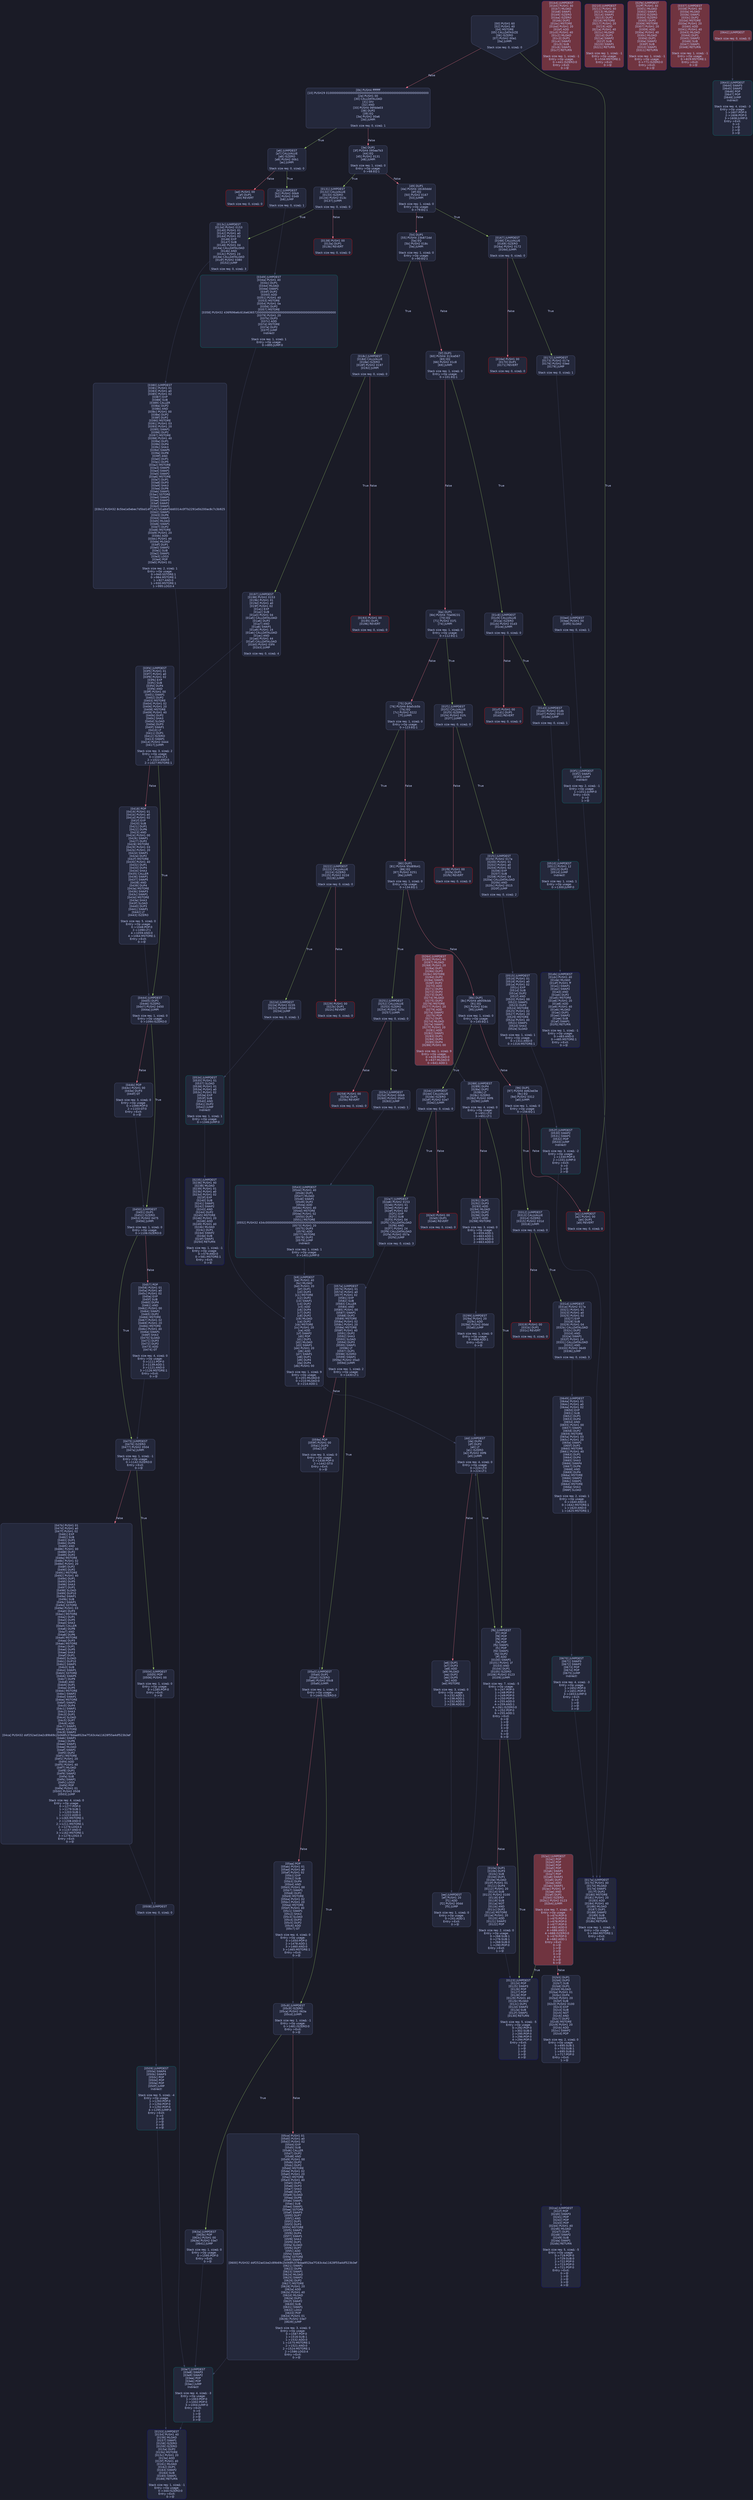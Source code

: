 digraph G {
    node [shape=box, style="filled, rounded", color="#565f89", fontcolor="#c0caf5", fontname="Helvetica", fillcolor="#24283b"];
    edge [color="#414868", fontcolor="#c0caf5", fontname="Helvetica"];
    bgcolor="#1a1b26";
    0 [ label = "[00] PUSH1 60
[02] PUSH1 40
[04] MSTORE
[05] CALLDATASIZE
[06] ISZERO
[07] PUSH2 00a1
[0a] JUMPI

Stack size req: 0, sizeΔ: 0
" shape = invhouse]
    1 [ label = "[0b] PUSH4 ffffffff
[10] PUSH29 0100000000000000000000000000000000000000000000000000000000
[2e] PUSH1 00
[30] CALLDATALOAD
[31] DIV
[32] AND
[33] PUSH4 06fdde03
[38] DUP2
[39] EQ
[3a] PUSH2 00a6
[3d] JUMPI

Stack size req: 0, sizeΔ: 1
"]
    2 [ label = "[3e] DUP1
[3f] PUSH4 095ea7b3
[44] EQ
[45] PUSH2 0131
[48] JUMPI

Stack size req: 1, sizeΔ: 0
Entry->Op usage:
	0->68:EQ:1
"]
    3 [ label = "[49] DUP1
[4a] PUSH4 18160ddd
[4f] EQ
[50] PUSH2 0167
[53] JUMPI

Stack size req: 1, sizeΔ: 0
Entry->Op usage:
	0->79:EQ:1
"]
    4 [ label = "[54] DUP1
[55] PUSH4 23b872dd
[5a] EQ
[5b] PUSH2 018c
[5e] JUMPI

Stack size req: 1, sizeΔ: 0
Entry->Op usage:
	0->90:EQ:1
"]
    5 [ label = "[5f] DUP1
[60] PUSH4 313ce567
[65] EQ
[66] PUSH2 01c8
[69] JUMPI

Stack size req: 1, sizeΔ: 0
Entry->Op usage:
	0->101:EQ:1
"]
    6 [ label = "[6a] DUP1
[6b] PUSH4 70a08231
[70] EQ
[71] PUSH2 01f1
[74] JUMPI

Stack size req: 1, sizeΔ: 0
Entry->Op usage:
	0->112:EQ:1
"]
    7 [ label = "[75] DUP1
[76] PUSH4 8da5cb5b
[7b] EQ
[7c] PUSH2 0222
[7f] JUMPI

Stack size req: 1, sizeΔ: 0
Entry->Op usage:
	0->123:EQ:1
"]
    8 [ label = "[80] DUP1
[81] PUSH4 95d89b41
[86] EQ
[87] PUSH2 0251
[8a] JUMPI

Stack size req: 1, sizeΔ: 0
Entry->Op usage:
	0->134:EQ:1
"]
    9 [ label = "[8b] DUP1
[8c] PUSH4 a9059cbb
[91] EQ
[92] PUSH2 02dc
[95] JUMPI

Stack size req: 1, sizeΔ: 0
Entry->Op usage:
	0->145:EQ:1
"]
    10 [ label = "[96] DUP1
[97] PUSH4 dd62ed3e
[9c] EQ
[9d] PUSH2 0312
[a0] JUMPI

Stack size req: 1, sizeΔ: 0
Entry->Op usage:
	0->156:EQ:1
"]
    11 [ label = "[a1] JUMPDEST
[a2] PUSH1 00
[a4] DUP1
[a5] REVERT

Stack size req: 0, sizeΔ: 0
" color = "red"]
    12 [ label = "[a6] JUMPDEST
[a7] CALLVALUE
[a8] ISZERO
[a9] PUSH2 00b1
[ac] JUMPI

Stack size req: 0, sizeΔ: 0
"]
    13 [ label = "[ad] PUSH1 00
[af] DUP1
[b0] REVERT

Stack size req: 0, sizeΔ: 0
" color = "red"]
    14 [ label = "[b1] JUMPDEST
[b2] PUSH2 00b9
[b5] PUSH2 0349
[b8] JUMP

Stack size req: 0, sizeΔ: 1
"]
    15 [ label = "[b9] JUMPDEST
[ba] PUSH1 40
[bc] MLOAD
[bd] PUSH1 20
[bf] DUP1
[c0] DUP3
[c1] MSTORE
[c2] DUP2
[c3] SWAP1
[c4] DUP2
[c5] ADD
[c6] DUP4
[c7] DUP2
[c8] DUP2
[c9] MLOAD
[ca] DUP2
[cb] MSTORE
[cc] PUSH1 20
[ce] ADD
[cf] SWAP2
[d0] POP
[d1] DUP1
[d2] MLOAD
[d3] SWAP1
[d4] PUSH1 20
[d6] ADD
[d7] SWAP1
[d8] DUP1
[d9] DUP4
[da] DUP4
[db] PUSH1 00

Stack size req: 1, sizeΔ: 9
Entry->Op usage:
	0->201:MLOAD:0
	0->210:MLOAD:0
	0->214:ADD:1
"]
    16 [ label = "[dd] JUMPDEST
[de] DUP4
[df] DUP2
[e0] LT
[e1] ISZERO
[e2] PUSH2 00f6
[e5] JUMPI

Stack size req: 4, sizeΔ: 0
Entry->Op usage:
	0->224:LT:0
	3->224:LT:1
"]
    17 [ label = "[e6] DUP1
[e7] DUP3
[e8] ADD
[e9] MLOAD
[ea] DUP2
[eb] DUP5
[ec] ADD
[ed] MSTORE

Stack size req: 3, sizeΔ: 0
Entry->Op usage:
	0->232:ADD:1
	0->236:ADD:1
	1->232:ADD:0
	2->236:ADD:0
"]
    18 [ label = "[ee] JUMPDEST
[ef] PUSH1 20
[f1] ADD
[f2] PUSH2 00dd
[f5] JUMP

Stack size req: 1, sizeΔ: 0
Entry->Op usage:
	0->241:ADD:1
Entry->Exit:
	0->😵
"]
    19 [ label = "[f6] JUMPDEST
[f7] POP
[f8] POP
[f9] POP
[fa] POP
[fb] SWAP1
[fc] POP
[fd] SWAP1
[fe] DUP2
[ff] ADD
[0100] SWAP1
[0101] PUSH1 1f
[0103] AND
[0104] DUP1
[0105] ISZERO
[0106] PUSH2 0123
[0109] JUMPI

Stack size req: 7, sizeΔ: -5
Entry->Op usage:
	0->247:POP:0
	1->248:POP:0
	2->249:POP:0
	3->250:POP:0
	4->255:ADD:0
	4->259:AND:1
	4->261:ISZERO:0
	5->252:POP:0
	6->255:ADD:1
Entry->Exit:
	0->😵
	1->😵
	2->😵
	3->😵
	4->0
	5->😵
	6->😵
"]
    20 [ label = "[010a] DUP1
[010b] DUP3
[010c] SUB
[010d] DUP1
[010e] MLOAD
[010f] PUSH1 01
[0111] DUP4
[0112] PUSH1 20
[0114] SUB
[0115] PUSH2 0100
[0118] EXP
[0119] SUB
[011a] NOT
[011b] AND
[011c] DUP2
[011d] MSTORE
[011e] PUSH1 20
[0120] ADD
[0121] SWAP2
[0122] POP

Stack size req: 2, sizeΔ: 0
Entry->Op usage:
	0->268:SUB:1
	0->276:SUB:1
	1->268:SUB:0
	1->290:POP:0
Entry->Exit:
	1->😵
"]
    21 [ label = "[0123] JUMPDEST
[0124] POP
[0125] SWAP3
[0126] POP
[0127] POP
[0128] POP
[0129] PUSH1 40
[012b] MLOAD
[012c] DUP1
[012d] SWAP2
[012e] SUB
[012f] SWAP1
[0130] RETURN

Stack size req: 5, sizeΔ: -5
Entry->Op usage:
	0->292:POP:0
	1->302:SUB:0
	2->295:POP:0
	3->296:POP:0
	4->294:POP:0
Entry->Exit:
	0->😵
	1->😵
	2->😵
	3->😵
	4->😵
" color = "darkblue"]
    22 [ label = "[0131] JUMPDEST
[0132] CALLVALUE
[0133] ISZERO
[0134] PUSH2 013c
[0137] JUMPI

Stack size req: 0, sizeΔ: 0
"]
    23 [ label = "[0138] PUSH1 00
[013a] DUP1
[013b] REVERT

Stack size req: 0, sizeΔ: 0
" color = "red"]
    24 [ label = "[013c] JUMPDEST
[013d] PUSH2 0153
[0140] PUSH1 01
[0142] PUSH1 a0
[0144] PUSH1 02
[0146] EXP
[0147] SUB
[0148] PUSH1 04
[014a] CALLDATALOAD
[014b] AND
[014c] PUSH1 24
[014e] CALLDATALOAD
[014f] PUSH2 0380
[0152] JUMP

Stack size req: 0, sizeΔ: 3
"]
    25 [ label = "[0153] JUMPDEST
[0154] PUSH1 40
[0156] MLOAD
[0157] SWAP1
[0158] ISZERO
[0159] ISZERO
[015a] DUP2
[015b] MSTORE
[015c] PUSH1 20
[015e] ADD
[015f] PUSH1 40
[0161] MLOAD
[0162] DUP1
[0163] SWAP2
[0164] SUB
[0165] SWAP1
[0166] RETURN

Stack size req: 1, sizeΔ: -1
Entry->Op usage:
	0->344:ISZERO:0
Entry->Exit:
	0->😵
" color = "darkblue"]
    26 [ label = "[0167] JUMPDEST
[0168] CALLVALUE
[0169] ISZERO
[016a] PUSH2 0172
[016d] JUMPI

Stack size req: 0, sizeΔ: 0
"]
    27 [ label = "[016e] PUSH1 00
[0170] DUP1
[0171] REVERT

Stack size req: 0, sizeΔ: 0
" color = "red"]
    28 [ label = "[0172] JUMPDEST
[0173] PUSH2 017a
[0176] PUSH2 03ed
[0179] JUMP

Stack size req: 0, sizeΔ: 1
"]
    29 [ label = "[017a] JUMPDEST
[017b] PUSH1 40
[017d] MLOAD
[017e] SWAP1
[017f] DUP2
[0180] MSTORE
[0181] PUSH1 20
[0183] ADD
[0184] PUSH1 40
[0186] MLOAD
[0187] DUP1
[0188] SWAP2
[0189] SUB
[018a] SWAP1
[018b] RETURN

Stack size req: 1, sizeΔ: -1
Entry->Op usage:
	0->384:MSTORE:1
Entry->Exit:
	0->😵
" color = "darkblue"]
    30 [ label = "[018c] JUMPDEST
[018d] CALLVALUE
[018e] ISZERO
[018f] PUSH2 0197
[0192] JUMPI

Stack size req: 0, sizeΔ: 0
"]
    31 [ label = "[0193] PUSH1 00
[0195] DUP1
[0196] REVERT

Stack size req: 0, sizeΔ: 0
" color = "red"]
    32 [ label = "[0197] JUMPDEST
[0198] PUSH2 0153
[019b] PUSH1 01
[019d] PUSH1 a0
[019f] PUSH1 02
[01a1] EXP
[01a2] SUB
[01a3] PUSH1 04
[01a5] CALLDATALOAD
[01a6] DUP2
[01a7] AND
[01a8] SWAP1
[01a9] PUSH1 24
[01ab] CALLDATALOAD
[01ac] AND
[01ad] PUSH1 44
[01af] CALLDATALOAD
[01b0] PUSH2 03f4
[01b3] JUMP

Stack size req: 0, sizeΔ: 4
"]
    33 [ label = "[01b4] JUMPDEST
[01b5] PUSH1 40
[01b7] MLOAD
[01b8] SWAP1
[01b9] ISZERO
[01ba] ISZERO
[01bb] DUP2
[01bc] MSTORE
[01bd] PUSH1 20
[01bf] ADD
[01c0] PUSH1 40
[01c2] MLOAD
[01c3] DUP1
[01c4] SWAP2
[01c5] SUB
[01c6] SWAP1
[01c7] RETURN

Stack size req: 1, sizeΔ: -1
Entry->Op usage:
	0->441:ISZERO:0
Entry->Exit:
	0->😵
" color = "darkblue" fillcolor = "#703440"]
    34 [ label = "[01c8] JUMPDEST
[01c9] CALLVALUE
[01ca] ISZERO
[01cb] PUSH2 01d3
[01ce] JUMPI

Stack size req: 0, sizeΔ: 0
"]
    35 [ label = "[01cf] PUSH1 00
[01d1] DUP1
[01d2] REVERT

Stack size req: 0, sizeΔ: 0
" color = "red"]
    36 [ label = "[01d3] JUMPDEST
[01d4] PUSH2 01db
[01d7] PUSH2 0510
[01da] JUMP

Stack size req: 0, sizeΔ: 1
"]
    37 [ label = "[01db] JUMPDEST
[01dc] PUSH1 40
[01de] MLOAD
[01df] PUSH1 ff
[01e1] SWAP1
[01e2] SWAP2
[01e3] AND
[01e4] DUP2
[01e5] MSTORE
[01e6] PUSH1 20
[01e8] ADD
[01e9] PUSH1 40
[01eb] MLOAD
[01ec] DUP1
[01ed] SWAP2
[01ee] SUB
[01ef] SWAP1
[01f0] RETURN

Stack size req: 1, sizeΔ: -1
Entry->Op usage:
	0->483:AND:0
	0->485:MSTORE:1
Entry->Exit:
	0->😵
" color = "darkblue"]
    38 [ label = "[01f1] JUMPDEST
[01f2] CALLVALUE
[01f3] ISZERO
[01f4] PUSH2 01fc
[01f7] JUMPI

Stack size req: 0, sizeΔ: 0
"]
    39 [ label = "[01f8] PUSH1 00
[01fa] DUP1
[01fb] REVERT

Stack size req: 0, sizeΔ: 0
" color = "red"]
    40 [ label = "[01fc] JUMPDEST
[01fd] PUSH2 017a
[0200] PUSH1 01
[0202] PUSH1 a0
[0204] PUSH1 02
[0206] EXP
[0207] SUB
[0208] PUSH1 04
[020a] CALLDATALOAD
[020b] AND
[020c] PUSH2 0515
[020f] JUMP

Stack size req: 0, sizeΔ: 2
"]
    41 [ label = "[0210] JUMPDEST
[0211] PUSH1 40
[0213] MLOAD
[0214] SWAP1
[0215] DUP2
[0216] MSTORE
[0217] PUSH1 20
[0219] ADD
[021a] PUSH1 40
[021c] MLOAD
[021d] DUP1
[021e] SWAP2
[021f] SUB
[0220] SWAP1
[0221] RETURN

Stack size req: 1, sizeΔ: -1
Entry->Op usage:
	0->534:MSTORE:1
Entry->Exit:
	0->😵
" color = "darkblue" fillcolor = "#703440"]
    42 [ label = "[0222] JUMPDEST
[0223] CALLVALUE
[0224] ISZERO
[0225] PUSH2 022d
[0228] JUMPI

Stack size req: 0, sizeΔ: 0
"]
    43 [ label = "[0229] PUSH1 00
[022b] DUP1
[022c] REVERT

Stack size req: 0, sizeΔ: 0
" color = "red"]
    44 [ label = "[022d] JUMPDEST
[022e] PUSH2 0235
[0231] PUSH2 0534
[0234] JUMP

Stack size req: 0, sizeΔ: 1
"]
    45 [ label = "[0235] JUMPDEST
[0236] PUSH1 40
[0238] MLOAD
[0239] PUSH1 01
[023b] PUSH1 a0
[023d] PUSH1 02
[023f] EXP
[0240] SUB
[0241] SWAP1
[0242] SWAP2
[0243] AND
[0244] DUP2
[0245] MSTORE
[0246] PUSH1 20
[0248] ADD
[0249] PUSH1 40
[024b] MLOAD
[024c] DUP1
[024d] SWAP2
[024e] SUB
[024f] SWAP1
[0250] RETURN

Stack size req: 1, sizeΔ: -1
Entry->Op usage:
	0->579:AND:0
	0->581:MSTORE:1
Entry->Exit:
	0->😵
" color = "darkblue"]
    46 [ label = "[0251] JUMPDEST
[0252] CALLVALUE
[0253] ISZERO
[0254] PUSH2 025c
[0257] JUMPI

Stack size req: 0, sizeΔ: 0
"]
    47 [ label = "[0258] PUSH1 00
[025a] DUP1
[025b] REVERT

Stack size req: 0, sizeΔ: 0
" color = "red"]
    48 [ label = "[025c] JUMPDEST
[025d] PUSH2 00b9
[0260] PUSH2 0543
[0263] JUMP

Stack size req: 0, sizeΔ: 1
"]
    49 [ label = "[0264] JUMPDEST
[0265] PUSH1 40
[0267] MLOAD
[0268] PUSH1 20
[026a] DUP1
[026b] DUP3
[026c] MSTORE
[026d] DUP2
[026e] SWAP1
[026f] DUP2
[0270] ADD
[0271] DUP4
[0272] DUP2
[0273] DUP2
[0274] MLOAD
[0275] DUP2
[0276] MSTORE
[0277] PUSH1 20
[0279] ADD
[027a] SWAP2
[027b] POP
[027c] DUP1
[027d] MLOAD
[027e] SWAP1
[027f] PUSH1 20
[0281] ADD
[0282] SWAP1
[0283] DUP1
[0284] DUP4
[0285] DUP4
[0286] PUSH1 00

Stack size req: 1, sizeΔ: 9
Entry->Op usage:
	0->628:MLOAD:0
	0->637:MLOAD:0
	0->641:ADD:1
" fillcolor = "#703440"]
    50 [ label = "[0288] JUMPDEST
[0289] DUP4
[028a] DUP2
[028b] LT
[028c] ISZERO
[028d] PUSH2 00f6
[0290] JUMPI

Stack size req: 4, sizeΔ: 0
Entry->Op usage:
	0->651:LT:0
	3->651:LT:1
"]
    51 [ label = "[0291] DUP1
[0292] DUP3
[0293] ADD
[0294] MLOAD
[0295] DUP2
[0296] DUP5
[0297] ADD
[0298] MSTORE

Stack size req: 3, sizeΔ: 0
Entry->Op usage:
	0->659:ADD:1
	0->663:ADD:1
	1->659:ADD:0
	2->663:ADD:0
"]
    52 [ label = "[0299] JUMPDEST
[029a] PUSH1 20
[029c] ADD
[029d] PUSH2 00dd
[02a0] JUMP

Stack size req: 1, sizeΔ: 0
Entry->Op usage:
	0->668:ADD:1
Entry->Exit:
	0->😵
"]
    53 [ label = "[02a1] JUMPDEST
[02a2] POP
[02a3] POP
[02a4] POP
[02a5] POP
[02a6] SWAP1
[02a7] POP
[02a8] SWAP1
[02a9] DUP2
[02aa] ADD
[02ab] SWAP1
[02ac] PUSH1 1f
[02ae] AND
[02af] DUP1
[02b0] ISZERO
[02b1] PUSH2 0123
[02b4] JUMPI

Stack size req: 7, sizeΔ: -5
Entry->Op usage:
	0->674:POP:0
	1->675:POP:0
	2->676:POP:0
	3->677:POP:0
	4->682:ADD:0
	4->686:AND:1
	4->688:ISZERO:0
	5->679:POP:0
	6->682:ADD:1
Entry->Exit:
	0->😵
	1->😵
	2->😵
	3->😵
	4->0
	5->😵
	6->😵
" fillcolor = "#703440"]
    54 [ label = "[02b5] DUP1
[02b6] DUP3
[02b7] SUB
[02b8] DUP1
[02b9] MLOAD
[02ba] PUSH1 01
[02bc] DUP4
[02bd] PUSH1 20
[02bf] SUB
[02c0] PUSH2 0100
[02c3] EXP
[02c4] SUB
[02c5] NOT
[02c6] AND
[02c7] DUP2
[02c8] MSTORE
[02c9] PUSH1 20
[02cb] ADD
[02cc] SWAP2
[02cd] POP

Stack size req: 2, sizeΔ: 0
Entry->Op usage:
	0->695:SUB:1
	0->703:SUB:1
	1->695:SUB:0
	1->717:POP:0
Entry->Exit:
	1->😵
"]
    55 [ label = "[02ce] JUMPDEST
[02cf] POP
[02d0] SWAP3
[02d1] POP
[02d2] POP
[02d3] POP
[02d4] PUSH1 40
[02d6] MLOAD
[02d7] DUP1
[02d8] SWAP2
[02d9] SUB
[02da] SWAP1
[02db] RETURN

Stack size req: 5, sizeΔ: -5
Entry->Op usage:
	0->719:POP:0
	1->729:SUB:0
	2->722:POP:0
	3->723:POP:0
	4->721:POP:0
Entry->Exit:
	0->😵
	1->😵
	2->😵
	3->😵
	4->😵
" color = "darkblue"]
    56 [ label = "[02dc] JUMPDEST
[02dd] CALLVALUE
[02de] ISZERO
[02df] PUSH2 02e7
[02e2] JUMPI

Stack size req: 0, sizeΔ: 0
"]
    57 [ label = "[02e3] PUSH1 00
[02e5] DUP1
[02e6] REVERT

Stack size req: 0, sizeΔ: 0
" color = "red"]
    58 [ label = "[02e7] JUMPDEST
[02e8] PUSH2 0153
[02eb] PUSH1 01
[02ed] PUSH1 a0
[02ef] PUSH1 02
[02f1] EXP
[02f2] SUB
[02f3] PUSH1 04
[02f5] CALLDATALOAD
[02f6] AND
[02f7] PUSH1 24
[02f9] CALLDATALOAD
[02fa] PUSH2 057a
[02fd] JUMP

Stack size req: 0, sizeΔ: 3
"]
    59 [ label = "[02fe] JUMPDEST
[02ff] PUSH1 40
[0301] MLOAD
[0302] SWAP1
[0303] ISZERO
[0304] ISZERO
[0305] DUP2
[0306] MSTORE
[0307] PUSH1 20
[0309] ADD
[030a] PUSH1 40
[030c] MLOAD
[030d] DUP1
[030e] SWAP2
[030f] SUB
[0310] SWAP1
[0311] RETURN

Stack size req: 1, sizeΔ: -1
Entry->Op usage:
	0->771:ISZERO:0
Entry->Exit:
	0->😵
" color = "darkblue" fillcolor = "#703440"]
    60 [ label = "[0312] JUMPDEST
[0313] CALLVALUE
[0314] ISZERO
[0315] PUSH2 031d
[0318] JUMPI

Stack size req: 0, sizeΔ: 0
"]
    61 [ label = "[0319] PUSH1 00
[031b] DUP1
[031c] REVERT

Stack size req: 0, sizeΔ: 0
" color = "red"]
    62 [ label = "[031d] JUMPDEST
[031e] PUSH2 017a
[0321] PUSH1 01
[0323] PUSH1 a0
[0325] PUSH1 02
[0327] EXP
[0328] SUB
[0329] PUSH1 04
[032b] CALLDATALOAD
[032c] DUP2
[032d] AND
[032e] SWAP1
[032f] PUSH1 24
[0331] CALLDATALOAD
[0332] AND
[0333] PUSH2 0649
[0336] JUMP

Stack size req: 0, sizeΔ: 3
"]
    63 [ label = "[0337] JUMPDEST
[0338] PUSH1 40
[033a] MLOAD
[033b] SWAP1
[033c] DUP2
[033d] MSTORE
[033e] PUSH1 20
[0340] ADD
[0341] PUSH1 40
[0343] MLOAD
[0344] DUP1
[0345] SWAP2
[0346] SUB
[0347] SWAP1
[0348] RETURN

Stack size req: 1, sizeΔ: -1
Entry->Op usage:
	0->829:MSTORE:1
Entry->Exit:
	0->😵
" color = "darkblue" fillcolor = "#703440"]
    64 [ label = "[0349] JUMPDEST
[034a] PUSH1 40
[034c] DUP1
[034d] MLOAD
[034e] SWAP1
[034f] DUP2
[0350] ADD
[0351] PUSH1 40
[0353] MSTORE
[0354] PUSH1 0a
[0356] DUP2
[0357] MSTORE
[0358] PUSH32 436f696e6c616e63657200000000000000000000000000000000000000000000
[0379] PUSH1 20
[037b] DUP3
[037c] ADD
[037d] MSTORE
[037e] DUP2
[037f] JUMP
Indirect!

Stack size req: 1, sizeΔ: 1
Entry->Op usage:
	0->895:JUMP:0
" color = "teal"]
    65 [ label = "[0380] JUMPDEST
[0381] PUSH1 01
[0383] PUSH1 a0
[0385] PUSH1 02
[0387] EXP
[0388] SUB
[0389] CALLER
[038a] DUP2
[038b] AND
[038c] PUSH1 00
[038e] DUP2
[038f] DUP2
[0390] MSTORE
[0391] PUSH1 03
[0393] PUSH1 20
[0395] SWAP1
[0396] DUP2
[0397] MSTORE
[0398] PUSH1 40
[039a] DUP1
[039b] DUP4
[039c] SHA3
[039d] SWAP5
[039e] DUP8
[039f] AND
[03a0] DUP1
[03a1] DUP5
[03a2] MSTORE
[03a3] SWAP5
[03a4] SWAP1
[03a5] SWAP2
[03a6] MSTORE
[03a7] DUP1
[03a8] DUP3
[03a9] SHA3
[03aa] DUP6
[03ab] SWAP1
[03ac] SSTORE
[03ad] SWAP1
[03ae] SWAP3
[03af] SWAP2
[03b0] SWAP1
[03b1] PUSH32 8c5be1e5ebec7d5bd14f71427d1e84f3dd0314c0f7b2291e5b200ac8c7c3b925
[03d2] SWAP1
[03d3] DUP6
[03d4] SWAP1
[03d5] MLOAD
[03d6] SWAP1
[03d7] DUP2
[03d8] MSTORE
[03d9] PUSH1 20
[03db] ADD
[03dc] PUSH1 40
[03de] MLOAD
[03df] DUP1
[03e0] SWAP2
[03e1] SUB
[03e2] SWAP1
[03e3] LOG3
[03e4] POP
[03e5] PUSH1 01

Stack size req: 2, sizeΔ: 1
Entry->Op usage:
	0->940:SSTORE:1
	0->984:MSTORE:1
	1->927:AND:0
	1->930:MSTORE:1
	1->995:LOG3:4
"]
    66 [ label = "[03e7] JUMPDEST
[03e8] SWAP3
[03e9] SWAP2
[03ea] POP
[03eb] POP
[03ec] JUMP
Indirect!

Stack size req: 4, sizeΔ: -3
Entry->Op usage:
	1->1003:POP:0
	2->1002:POP:0
	3->1004:JUMP:0
Entry->Exit:
	0->0
	1->😵
	2->😵
	3->😵
" color = "teal"]
    67 [ label = "[03ed] JUMPDEST
[03ee] PUSH1 00
[03f0] SLOAD

Stack size req: 0, sizeΔ: 1
"]
    68 [ label = "[03f1] JUMPDEST
[03f2] SWAP1
[03f3] JUMP
Indirect!

Stack size req: 2, sizeΔ: -1
Entry->Op usage:
	1->1011:JUMP:0
Entry->Exit:
	0->0
	1->😵
" color = "teal"]
    69 [ label = "[03f4] JUMPDEST
[03f5] PUSH1 01
[03f7] PUSH1 a0
[03f9] PUSH1 02
[03fb] EXP
[03fc] SUB
[03fd] DUP4
[03fe] AND
[03ff] PUSH1 00
[0401] SWAP1
[0402] DUP2
[0403] MSTORE
[0404] PUSH1 02
[0406] PUSH1 20
[0408] MSTORE
[0409] PUSH1 40
[040b] DUP2
[040c] SHA3
[040d] SLOAD
[040e] DUP3
[040f] SWAP1
[0410] LT
[0411] DUP1
[0412] ISZERO
[0413] SWAP1
[0414] PUSH2 0444
[0417] JUMPI

Stack size req: 3, sizeΔ: 2
Entry->Op usage:
	0->1040:LT:1
	2->1022:AND:0
	2->1027:MSTORE:1
"]
    70 [ label = "[0418] POP
[0419] PUSH1 01
[041b] PUSH1 a0
[041d] PUSH1 02
[041f] EXP
[0420] SUB
[0421] DUP1
[0422] DUP6
[0423] AND
[0424] PUSH1 00
[0426] SWAP1
[0427] DUP2
[0428] MSTORE
[0429] PUSH1 03
[042b] PUSH1 20
[042d] SWAP1
[042e] DUP2
[042f] MSTORE
[0430] PUSH1 40
[0432] DUP1
[0433] DUP4
[0434] SHA3
[0435] CALLER
[0436] SWAP1
[0437] SWAP5
[0438] AND
[0439] DUP4
[043a] MSTORE
[043b] SWAP3
[043c] SWAP1
[043d] MSTORE
[043e] SHA3
[043f] SLOAD
[0440] DUP3
[0441] SWAP1
[0442] LT
[0443] ISZERO

Stack size req: 5, sizeΔ: 0
Entry->Op usage:
	0->1048:POP:0
	2->1090:LT:1
	4->1059:AND:0
	4->1064:MSTORE:1
Entry->Exit:
	0->😵
"]
    71 [ label = "[0444] JUMPDEST
[0445] DUP1
[0446] ISZERO
[0447] PUSH2 0450
[044a] JUMPI

Stack size req: 1, sizeΔ: 0
Entry->Op usage:
	0->1094:ISZERO:0
"]
    72 [ label = "[044b] POP
[044c] PUSH1 00
[044e] DUP3
[044f] GT

Stack size req: 3, sizeΔ: 0
Entry->Op usage:
	0->1099:POP:0
	2->1103:GT:0
Entry->Exit:
	0->😵
"]
    73 [ label = "[0450] JUMPDEST
[0451] DUP1
[0452] ISZERO
[0453] PUSH2 0475
[0456] JUMPI

Stack size req: 1, sizeΔ: 0
Entry->Op usage:
	0->1106:ISZERO:0
"]
    74 [ label = "[0457] POP
[0458] PUSH1 01
[045a] PUSH1 a0
[045c] PUSH1 02
[045e] EXP
[045f] SUB
[0460] DUP4
[0461] AND
[0462] PUSH1 00
[0464] SWAP1
[0465] DUP2
[0466] MSTORE
[0467] PUSH1 02
[0469] PUSH1 20
[046b] MSTORE
[046c] PUSH1 40
[046e] SWAP1
[046f] SHA3
[0470] SLOAD
[0471] DUP3
[0472] DUP2
[0473] ADD
[0474] GT

Stack size req: 4, sizeΔ: 0
Entry->Op usage:
	0->1111:POP:0
	2->1139:ADD:1
	3->1121:AND:0
	3->1126:MSTORE:1
Entry->Exit:
	0->😵
"]
    75 [ label = "[0475] JUMPDEST
[0476] ISZERO
[0477] PUSH2 0504
[047a] JUMPI

Stack size req: 1, sizeΔ: -1
Entry->Op usage:
	0->1142:ISZERO:0
Entry->Exit:
	0->😵
"]
    76 [ label = "[047b] PUSH1 01
[047d] PUSH1 a0
[047f] PUSH1 02
[0481] EXP
[0482] SUB
[0483] DUP1
[0484] DUP6
[0485] AND
[0486] PUSH1 00
[0488] DUP2
[0489] DUP2
[048a] MSTORE
[048b] PUSH1 02
[048d] PUSH1 20
[048f] DUP2
[0490] DUP2
[0491] MSTORE
[0492] PUSH1 40
[0494] DUP1
[0495] DUP5
[0496] SHA3
[0497] DUP1
[0498] SLOAD
[0499] DUP10
[049a] SWAP1
[049b] SUB
[049c] SWAP1
[049d] SSTORE
[049e] PUSH1 03
[04a0] DUP3
[04a1] MSTORE
[04a2] DUP1
[04a3] DUP5
[04a4] SHA3
[04a5] CALLER
[04a6] DUP8
[04a7] AND
[04a8] DUP6
[04a9] MSTORE
[04aa] DUP3
[04ab] MSTORE
[04ac] DUP1
[04ad] DUP5
[04ae] SHA3
[04af] DUP1
[04b0] SLOAD
[04b1] DUP10
[04b2] SWAP1
[04b3] SUB
[04b4] SWAP1
[04b5] SSTORE
[04b6] SWAP5
[04b7] DUP9
[04b8] AND
[04b9] DUP1
[04ba] DUP5
[04bb] MSTORE
[04bc] SWAP2
[04bd] SWAP1
[04be] MSTORE
[04bf] SWAP1
[04c0] DUP4
[04c1] SWAP1
[04c2] SHA3
[04c3] DUP1
[04c4] SLOAD
[04c5] DUP7
[04c6] ADD
[04c7] SWAP1
[04c8] SSTORE
[04c9] SWAP2
[04ca] PUSH32 ddf252ad1be2c89b69c2b068fc378daa952ba7f163c4a11628f55a4df523b3ef
[04eb] SWAP1
[04ec] DUP6
[04ed] SWAP1
[04ee] MLOAD
[04ef] SWAP1
[04f0] DUP2
[04f1] MSTORE
[04f2] PUSH1 20
[04f4] ADD
[04f5] PUSH1 40
[04f7] MLOAD
[04f8] DUP1
[04f9] SWAP2
[04fa] SUB
[04fb] SWAP1
[04fc] LOG3
[04fd] POP
[04fe] PUSH1 01
[0500] PUSH2 0508
[0503] JUMP

Stack size req: 4, sizeΔ: 0
Entry->Op usage:
	0->1277:POP:0
	1->1179:SUB:1
	1->1203:SUB:1
	1->1222:ADD:0
	1->1265:MSTORE:1
	2->1208:AND:0
	2->1211:MSTORE:1
	2->1276:LOG3:4
	3->1157:AND:0
	3->1162:MSTORE:1
	3->1276:LOG3:3
Entry->Exit:
	0->😵
"]
    77 [ label = "[0504] JUMPDEST
[0505] POP
[0506] PUSH1 00

Stack size req: 1, sizeΔ: 0
Entry->Op usage:
	0->1285:POP:0
Entry->Exit:
	0->😵
"]
    78 [ label = "[0508] JUMPDEST

Stack size req: 0, sizeΔ: 0
"]
    79 [ label = "[0509] JUMPDEST
[050a] SWAP4
[050b] SWAP3
[050c] POP
[050d] POP
[050e] POP
[050f] JUMP
Indirect!

Stack size req: 5, sizeΔ: -4
Entry->Op usage:
	1->1293:POP:0
	2->1294:POP:0
	3->1292:POP:0
	4->1295:JUMP:0
Entry->Exit:
	0->0
	1->😵
	2->😵
	3->😵
	4->😵
" color = "teal"]
    80 [ label = "[0510] JUMPDEST
[0511] PUSH1 12
[0513] DUP2
[0514] JUMP
Indirect!

Stack size req: 1, sizeΔ: 1
Entry->Op usage:
	0->1300:JUMP:0
" color = "teal"]
    81 [ label = "[0515] JUMPDEST
[0516] PUSH1 01
[0518] PUSH1 a0
[051a] PUSH1 02
[051c] EXP
[051d] SUB
[051e] DUP2
[051f] AND
[0520] PUSH1 00
[0522] SWAP1
[0523] DUP2
[0524] MSTORE
[0525] PUSH1 02
[0527] PUSH1 20
[0529] MSTORE
[052a] PUSH1 40
[052c] SWAP1
[052d] SHA3
[052e] SLOAD

Stack size req: 1, sizeΔ: 1
Entry->Op usage:
	0->1311:AND:0
	0->1316:MSTORE:1
"]
    82 [ label = "[052f] JUMPDEST
[0530] SWAP2
[0531] SWAP1
[0532] POP
[0533] JUMP
Indirect!

Stack size req: 3, sizeΔ: -2
Entry->Op usage:
	1->1330:POP:0
	2->1331:JUMP:0
Entry->Exit:
	0->0
	1->😵
	2->😵
" color = "teal"]
    83 [ label = "[0534] JUMPDEST
[0535] PUSH1 01
[0537] SLOAD
[0538] PUSH1 01
[053a] PUSH1 a0
[053c] PUSH1 02
[053e] EXP
[053f] SUB
[0540] AND
[0541] DUP2
[0542] JUMP
Indirect!

Stack size req: 1, sizeΔ: 1
Entry->Op usage:
	0->1346:JUMP:0
" color = "teal"]
    84 [ label = "[0543] JUMPDEST
[0544] PUSH1 40
[0546] DUP1
[0547] MLOAD
[0548] SWAP1
[0549] DUP2
[054a] ADD
[054b] PUSH1 40
[054d] MSTORE
[054e] PUSH1 02
[0550] DUP2
[0551] MSTORE
[0552] PUSH32 434c000000000000000000000000000000000000000000000000000000000000
[0573] PUSH1 20
[0575] DUP3
[0576] ADD
[0577] MSTORE
[0578] DUP2
[0579] JUMP
Indirect!

Stack size req: 1, sizeΔ: 1
Entry->Op usage:
	0->1401:JUMP:0
" color = "teal"]
    85 [ label = "[057a] JUMPDEST
[057b] PUSH1 01
[057d] PUSH1 a0
[057f] PUSH1 02
[0581] EXP
[0582] SUB
[0583] CALLER
[0584] AND
[0585] PUSH1 00
[0587] SWAP1
[0588] DUP2
[0589] MSTORE
[058a] PUSH1 02
[058c] PUSH1 20
[058e] MSTORE
[058f] PUSH1 40
[0591] DUP2
[0592] SHA3
[0593] SLOAD
[0594] DUP3
[0595] SWAP1
[0596] LT
[0597] DUP1
[0598] ISZERO
[0599] SWAP1
[059a] PUSH2 05a3
[059d] JUMPI

Stack size req: 1, sizeΔ: 2
Entry->Op usage:
	0->1430:LT:1
"]
    86 [ label = "[059e] POP
[059f] PUSH1 00
[05a1] DUP3
[05a2] GT

Stack size req: 3, sizeΔ: 0
Entry->Op usage:
	0->1438:POP:0
	2->1442:GT:0
Entry->Exit:
	0->😵
"]
    87 [ label = "[05a3] JUMPDEST
[05a4] DUP1
[05a5] ISZERO
[05a6] PUSH2 05c8
[05a9] JUMPI

Stack size req: 1, sizeΔ: 0
Entry->Op usage:
	0->1445:ISZERO:0
"]
    88 [ label = "[05aa] POP
[05ab] PUSH1 01
[05ad] PUSH1 a0
[05af] PUSH1 02
[05b1] EXP
[05b2] SUB
[05b3] DUP4
[05b4] AND
[05b5] PUSH1 00
[05b7] SWAP1
[05b8] DUP2
[05b9] MSTORE
[05ba] PUSH1 02
[05bc] PUSH1 20
[05be] MSTORE
[05bf] PUSH1 40
[05c1] SWAP1
[05c2] SHA3
[05c3] SLOAD
[05c4] DUP3
[05c5] DUP2
[05c6] ADD
[05c7] GT

Stack size req: 4, sizeΔ: 0
Entry->Op usage:
	0->1450:POP:0
	2->1478:ADD:1
	3->1460:AND:0
	3->1465:MSTORE:1
Entry->Exit:
	0->😵
"]
    89 [ label = "[05c8] JUMPDEST
[05c9] ISZERO
[05ca] PUSH2 063a
[05cd] JUMPI

Stack size req: 1, sizeΔ: -1
Entry->Op usage:
	0->1481:ISZERO:0
Entry->Exit:
	0->😵
"]
    90 [ label = "[05ce] PUSH1 01
[05d0] PUSH1 a0
[05d2] PUSH1 02
[05d4] EXP
[05d5] SUB
[05d6] CALLER
[05d7] DUP2
[05d8] AND
[05d9] PUSH1 00
[05db] DUP2
[05dc] DUP2
[05dd] MSTORE
[05de] PUSH1 02
[05e0] PUSH1 20
[05e2] MSTORE
[05e3] PUSH1 40
[05e5] DUP1
[05e6] DUP3
[05e7] SHA3
[05e8] DUP1
[05e9] SLOAD
[05ea] DUP8
[05eb] SWAP1
[05ec] SUB
[05ed] SWAP1
[05ee] SSTORE
[05ef] SWAP3
[05f0] DUP7
[05f1] AND
[05f2] DUP1
[05f3] DUP3
[05f4] MSTORE
[05f5] SWAP1
[05f6] DUP4
[05f7] SWAP1
[05f8] SHA3
[05f9] DUP1
[05fa] SLOAD
[05fb] DUP7
[05fc] ADD
[05fd] SWAP1
[05fe] SSTORE
[05ff] SWAP2
[0600] PUSH32 ddf252ad1be2c89b69c2b068fc378daa952ba7f163c4a11628f55a4df523b3ef
[0621] SWAP1
[0622] DUP6
[0623] SWAP1
[0624] MLOAD
[0625] SWAP1
[0626] DUP2
[0627] MSTORE
[0628] PUSH1 20
[062a] ADD
[062b] PUSH1 40
[062d] MLOAD
[062e] DUP1
[062f] SWAP2
[0630] SUB
[0631] SWAP1
[0632] LOG3
[0633] POP
[0634] PUSH1 01
[0636] PUSH2 03e7
[0639] JUMP

Stack size req: 3, sizeΔ: 0
Entry->Op usage:
	0->1587:POP:0
	1->1516:SUB:1
	1->1532:ADD:0
	1->1575:MSTORE:1
	2->1521:AND:0
	2->1524:MSTORE:1
	2->1586:LOG3:4
Entry->Exit:
	0->😵
"]
    91 [ label = "[063a] JUMPDEST
[063b] POP
[063c] PUSH1 00
[063e] PUSH2 03e7
[0641] JUMP

Stack size req: 1, sizeΔ: 0
Entry->Op usage:
	0->1595:POP:0
Entry->Exit:
	0->😵
"]
    92 [ label = "[0642] JUMPDEST

Stack size req: 0, sizeΔ: 0
" fillcolor = "#703440"]
    93 [ label = "[0643] JUMPDEST
[0644] SWAP3
[0645] SWAP2
[0646] POP
[0647] POP
[0648] JUMP
Indirect!

Stack size req: 4, sizeΔ: -3
Entry->Op usage:
	1->1607:POP:0
	2->1606:POP:0
	3->1608:JUMP:0
Entry->Exit:
	0->0
	1->😵
	2->😵
	3->😵
" color = "teal"]
    94 [ label = "[0649] JUMPDEST
[064a] PUSH1 01
[064c] PUSH1 a0
[064e] PUSH1 02
[0650] EXP
[0651] SUB
[0652] DUP1
[0653] DUP4
[0654] AND
[0655] PUSH1 00
[0657] SWAP1
[0658] DUP2
[0659] MSTORE
[065a] PUSH1 03
[065c] PUSH1 20
[065e] SWAP1
[065f] DUP2
[0660] MSTORE
[0661] PUSH1 40
[0663] DUP1
[0664] DUP4
[0665] SHA3
[0666] SWAP4
[0667] DUP6
[0668] AND
[0669] DUP4
[066a] MSTORE
[066b] SWAP3
[066c] SWAP1
[066d] MSTORE
[066e] SHA3
[066f] SLOAD

Stack size req: 2, sizeΔ: 1
Entry->Op usage:
	0->1640:AND:0
	0->1642:MSTORE:1
	1->1620:AND:0
	1->1625:MSTORE:1
"]
    95 [ label = "[0670] JUMPDEST
[0671] SWAP3
[0672] SWAP2
[0673] POP
[0674] POP
[0675] JUMP
Indirect!

Stack size req: 4, sizeΔ: -3
Entry->Op usage:
	1->1652:POP:0
	2->1651:POP:0
	3->1653:JUMP:0
Entry->Exit:
	0->0
	1->😵
	2->😵
	3->😵
" color = "teal"]
    0 -> 1 [ label = "False" color = "#f7768e"]
    0 -> 11 [ label = "True" color = "#9ece6a"]
    1 -> 2 [ label = "False" color = "#f7768e"]
    1 -> 12 [ label = "True" color = "#9ece6a"]
    2 -> 3 [ label = "False" color = "#f7768e"]
    2 -> 22 [ label = "True" color = "#9ece6a"]
    3 -> 4 [ label = "False" color = "#f7768e"]
    3 -> 26 [ label = "True" color = "#9ece6a"]
    4 -> 5 [ label = "False" color = "#f7768e"]
    4 -> 30 [ label = "True" color = "#9ece6a"]
    5 -> 6 [ label = "False" color = "#f7768e"]
    5 -> 34 [ label = "True" color = "#9ece6a"]
    6 -> 7 [ label = "False" color = "#f7768e"]
    6 -> 38 [ label = "True" color = "#9ece6a"]
    7 -> 8 [ label = "False" color = "#f7768e"]
    7 -> 42 [ label = "True" color = "#9ece6a"]
    8 -> 9 [ label = "False" color = "#f7768e"]
    8 -> 46 [ label = "True" color = "#9ece6a"]
    9 -> 10 [ label = "False" color = "#f7768e"]
    9 -> 56 [ label = "True" color = "#9ece6a"]
    10 -> 11 [ label = "False" color = "#f7768e"]
    10 -> 60 [ label = "True" color = "#9ece6a"]
    12 -> 13 [ label = "False" color = "#f7768e"]
    12 -> 14 [ label = "True" color = "#9ece6a"]
    14 -> 64 [ ]
    15 -> 16 [ ]
    16 -> 17 [ label = "False" color = "#f7768e"]
    16 -> 19 [ label = "True" color = "#9ece6a"]
    17 -> 18 [ ]
    18 -> 16 [ ]
    19 -> 20 [ label = "False" color = "#f7768e"]
    19 -> 21 [ label = "True" color = "#9ece6a"]
    20 -> 21 [ ]
    22 -> 23 [ label = "False" color = "#f7768e"]
    22 -> 24 [ label = "True" color = "#9ece6a"]
    24 -> 65 [ ]
    26 -> 27 [ label = "False" color = "#f7768e"]
    26 -> 28 [ label = "True" color = "#9ece6a"]
    28 -> 67 [ ]
    30 -> 31 [ label = "False" color = "#f7768e"]
    30 -> 32 [ label = "True" color = "#9ece6a"]
    32 -> 69 [ ]
    34 -> 35 [ label = "False" color = "#f7768e"]
    34 -> 36 [ label = "True" color = "#9ece6a"]
    36 -> 80 [ ]
    38 -> 39 [ label = "False" color = "#f7768e"]
    38 -> 40 [ label = "True" color = "#9ece6a"]
    40 -> 81 [ ]
    42 -> 43 [ label = "False" color = "#f7768e"]
    42 -> 44 [ label = "True" color = "#9ece6a"]
    44 -> 83 [ ]
    46 -> 47 [ label = "False" color = "#f7768e"]
    46 -> 48 [ label = "True" color = "#9ece6a"]
    48 -> 84 [ ]
    49 -> 50 [ ]
    50 -> 51 [ label = "False" color = "#f7768e"]
    50 -> 19 [ label = "True" color = "#9ece6a"]
    51 -> 52 [ ]
    52 -> 16 [ ]
    53 -> 54 [ label = "False" color = "#f7768e"]
    53 -> 21 [ label = "True" color = "#9ece6a"]
    54 -> 55 [ ]
    56 -> 57 [ label = "False" color = "#f7768e"]
    56 -> 58 [ label = "True" color = "#9ece6a"]
    58 -> 85 [ ]
    60 -> 61 [ label = "False" color = "#f7768e"]
    60 -> 62 [ label = "True" color = "#9ece6a"]
    62 -> 94 [ ]
    65 -> 66 [ ]
    67 -> 68 [ ]
    69 -> 70 [ label = "False" color = "#f7768e"]
    69 -> 71 [ label = "True" color = "#9ece6a"]
    70 -> 71 [ ]
    71 -> 72 [ label = "False" color = "#f7768e"]
    71 -> 73 [ label = "True" color = "#9ece6a"]
    72 -> 73 [ ]
    73 -> 74 [ label = "False" color = "#f7768e"]
    73 -> 75 [ label = "True" color = "#9ece6a"]
    74 -> 75 [ ]
    75 -> 76 [ label = "False" color = "#f7768e"]
    75 -> 77 [ label = "True" color = "#9ece6a"]
    76 -> 78 [ ]
    77 -> 78 [ ]
    78 -> 79 [ ]
    81 -> 82 [ ]
    85 -> 86 [ label = "False" color = "#f7768e"]
    85 -> 87 [ label = "True" color = "#9ece6a"]
    86 -> 87 [ ]
    87 -> 88 [ label = "False" color = "#f7768e"]
    87 -> 89 [ label = "True" color = "#9ece6a"]
    88 -> 89 [ ]
    89 -> 90 [ label = "False" color = "#f7768e"]
    89 -> 91 [ label = "True" color = "#9ece6a"]
    90 -> 66 [ ]
    91 -> 66 [ ]
    92 -> 93 [ ]
    94 -> 95 [ ]
    64 -> 15 [ ]
    66 -> 25 [ ]
    68 -> 29 [ ]
    79 -> 25 [ ]
    80 -> 37 [ ]
    82 -> 29 [ ]
    83 -> 45 [ ]
    84 -> 15 [ ]
    95 -> 29 [ ]

}
